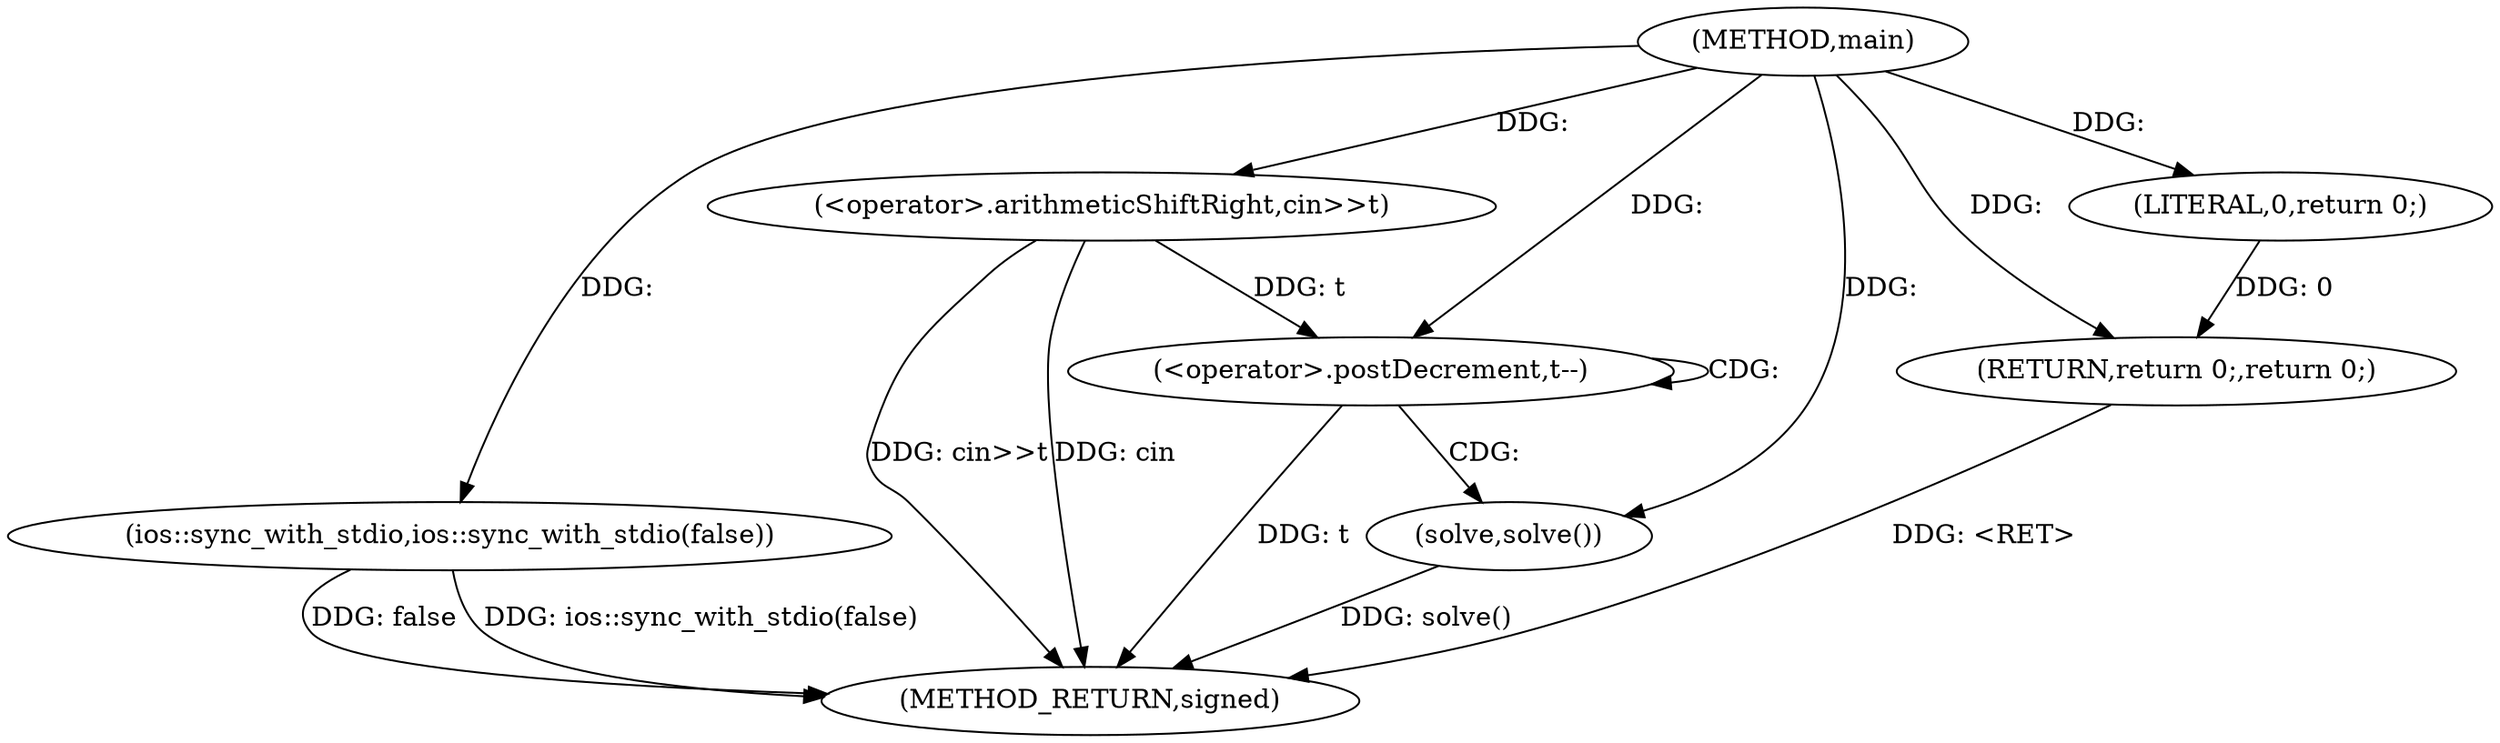 digraph "main" {  
"1000203" [label = "(METHOD,main)" ]
"1000216" [label = "(METHOD_RETURN,signed)" ]
"1000205" [label = "(ios::sync_with_stdio,ios::sync_with_stdio(false))" ]
"1000207" [label = "(<operator>.arithmeticShiftRight,cin>>t)" ]
"1000214" [label = "(RETURN,return 0;,return 0;)" ]
"1000211" [label = "(<operator>.postDecrement,t--)" ]
"1000213" [label = "(solve,solve())" ]
"1000215" [label = "(LITERAL,0,return 0;)" ]
  "1000205" -> "1000216"  [ label = "DDG: ios::sync_with_stdio(false)"] 
  "1000207" -> "1000216"  [ label = "DDG: cin>>t"] 
  "1000211" -> "1000216"  [ label = "DDG: t"] 
  "1000213" -> "1000216"  [ label = "DDG: solve()"] 
  "1000214" -> "1000216"  [ label = "DDG: <RET>"] 
  "1000205" -> "1000216"  [ label = "DDG: false"] 
  "1000207" -> "1000216"  [ label = "DDG: cin"] 
  "1000215" -> "1000214"  [ label = "DDG: 0"] 
  "1000203" -> "1000214"  [ label = "DDG: "] 
  "1000203" -> "1000205"  [ label = "DDG: "] 
  "1000203" -> "1000207"  [ label = "DDG: "] 
  "1000203" -> "1000213"  [ label = "DDG: "] 
  "1000203" -> "1000215"  [ label = "DDG: "] 
  "1000207" -> "1000211"  [ label = "DDG: t"] 
  "1000203" -> "1000211"  [ label = "DDG: "] 
  "1000211" -> "1000213"  [ label = "CDG: "] 
  "1000211" -> "1000211"  [ label = "CDG: "] 
}
